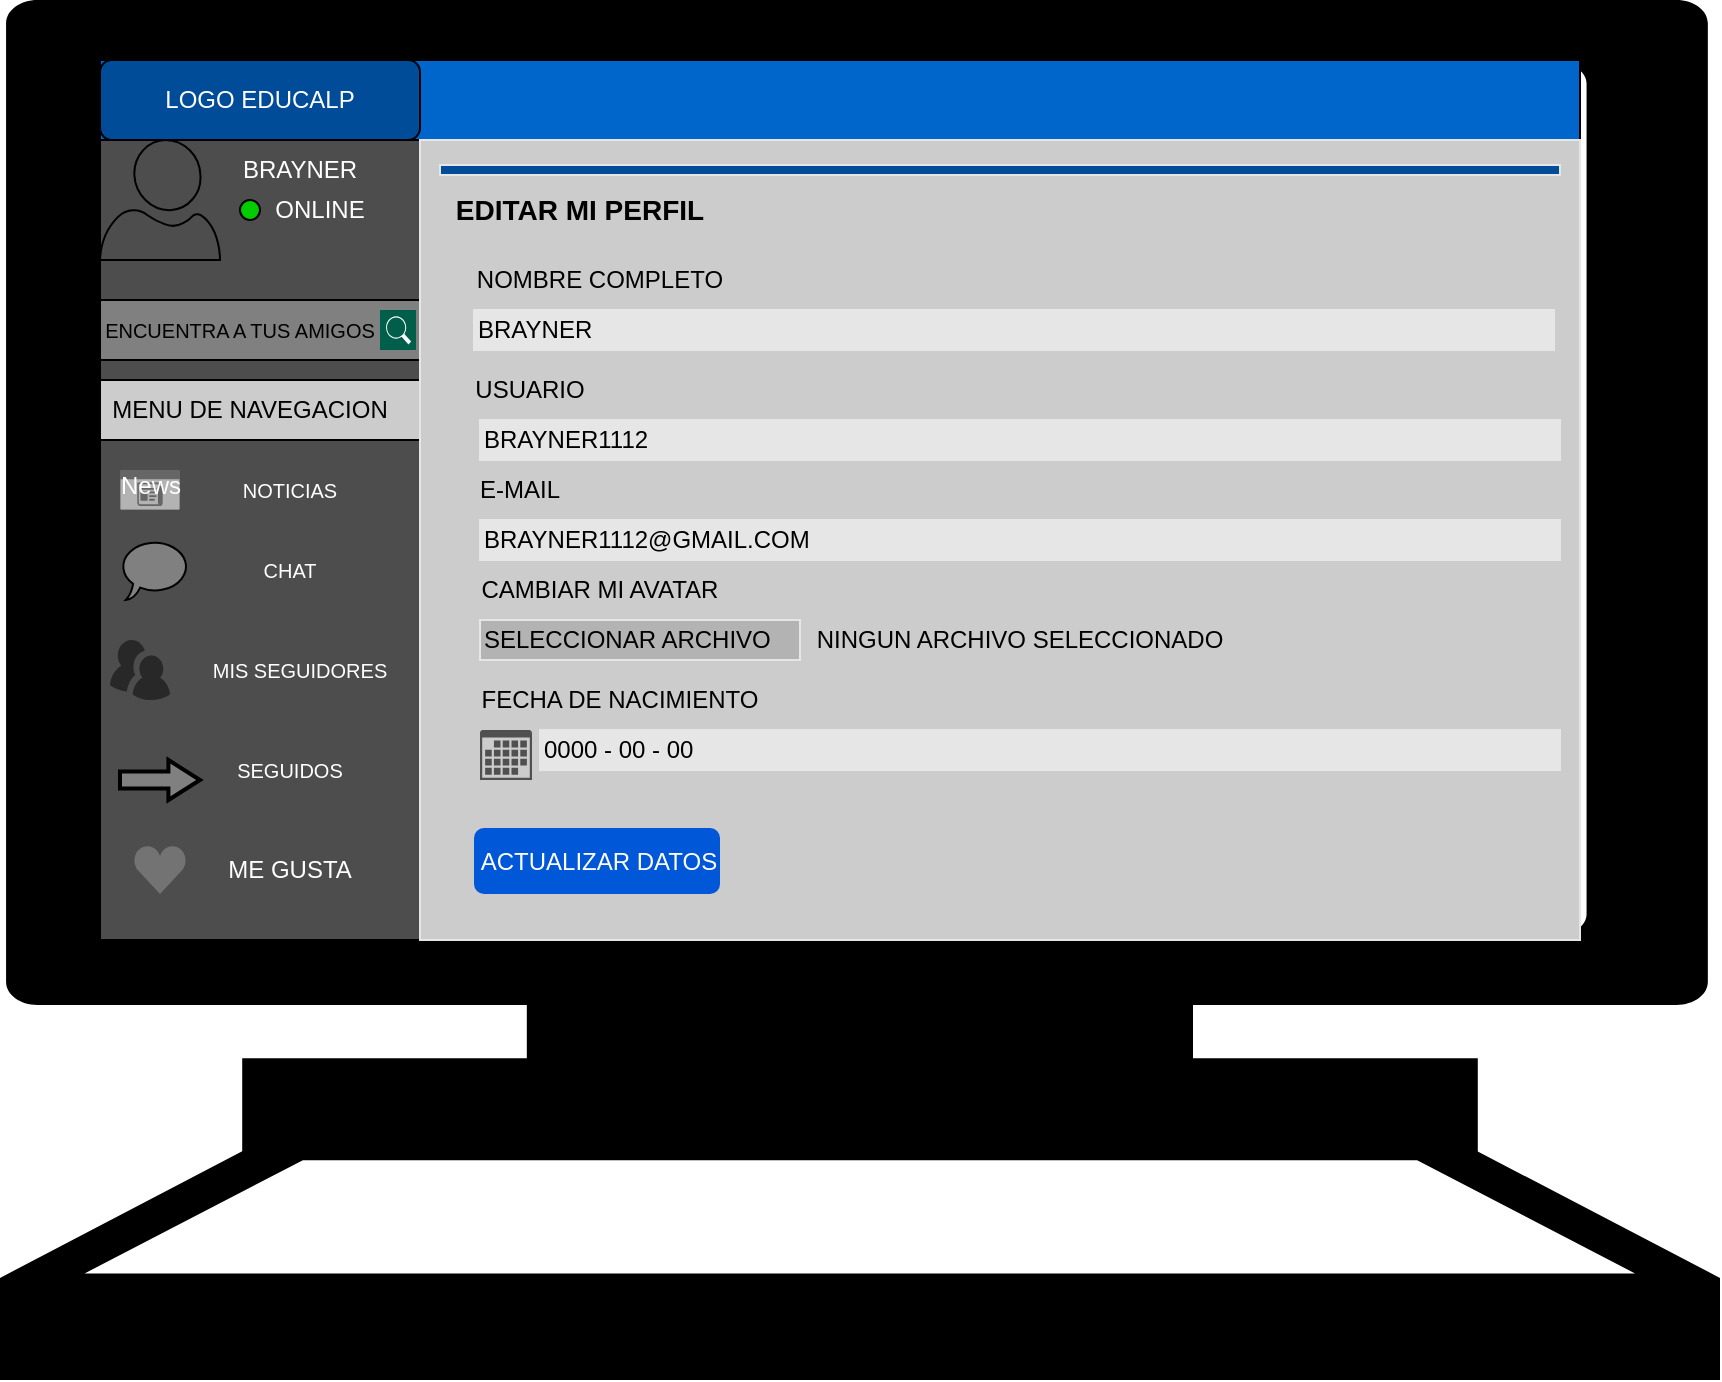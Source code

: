 <mxfile version="16.5.1" type="device"><diagram id="-MkQYho0nQxpqILcDh2S" name="Página-1"><mxGraphModel dx="1342" dy="865" grid="1" gridSize="10" guides="1" tooltips="1" connect="1" arrows="1" fold="1" page="1" pageScale="1" pageWidth="827" pageHeight="1169" math="0" shadow="0"><root><mxCell id="0"/><mxCell id="1" parent="0"/><mxCell id="GzmiCet6Xoat_bmUpvOF-1" value="" style="shape=mxgraph.signs.tech.computer;html=1;pointerEvents=1;fillColor=#000000;strokeColor=none;verticalLabelPosition=bottom;verticalAlign=top;align=center;" parent="1" vertex="1"><mxGeometry x="550" y="50" width="860" height="690" as="geometry"/></mxCell><mxCell id="GzmiCet6Xoat_bmUpvOF-2" value="" style="rounded=0;whiteSpace=wrap;html=1;fillColor=#0066CC;" parent="1" vertex="1"><mxGeometry x="600" y="80" width="740" height="40" as="geometry"/></mxCell><mxCell id="GzmiCet6Xoat_bmUpvOF-3" value="&lt;font color=&quot;#ffffff&quot;&gt;LOGO EDUCALP&lt;/font&gt;" style="rounded=1;whiteSpace=wrap;html=1;fillColor=#004C99;" parent="1" vertex="1"><mxGeometry x="600" y="80" width="160" height="40" as="geometry"/></mxCell><mxCell id="GzmiCet6Xoat_bmUpvOF-4" value="" style="rounded=0;whiteSpace=wrap;html=1;fillColor=#4D4D4D;" parent="1" vertex="1"><mxGeometry x="600" y="120" width="160" height="400" as="geometry"/></mxCell><mxCell id="GzmiCet6Xoat_bmUpvOF-5" value="" style="verticalLabelPosition=bottom;html=1;verticalAlign=top;align=center;strokeColor=rgb(0, 0, 0);fillColor=#4D4D4D;shape=mxgraph.azure.user;fontFamily=Helvetica;fontSize=12;fontColor=rgb(0, 0, 0);" parent="1" vertex="1"><mxGeometry x="600" y="120" width="60" height="60" as="geometry"/></mxCell><mxCell id="GzmiCet6Xoat_bmUpvOF-6" value="&lt;font color=&quot;#ffffff&quot;&gt;BRAYNER&lt;/font&gt;" style="text;html=1;strokeColor=none;fillColor=none;align=center;verticalAlign=middle;whiteSpace=wrap;rounded=0;" parent="1" vertex="1"><mxGeometry x="670" y="120" width="60" height="30" as="geometry"/></mxCell><mxCell id="GzmiCet6Xoat_bmUpvOF-7" value="" style="ellipse;whiteSpace=wrap;html=1;aspect=fixed;fillColor=#00CC00;" parent="1" vertex="1"><mxGeometry x="670" y="150" width="10" height="10" as="geometry"/></mxCell><mxCell id="GzmiCet6Xoat_bmUpvOF-13" value="&lt;font color=&quot;#ffffff&quot;&gt;ONLINE&lt;/font&gt;" style="text;html=1;strokeColor=none;fillColor=none;align=center;verticalAlign=middle;whiteSpace=wrap;rounded=0;" parent="1" vertex="1"><mxGeometry x="680" y="140" width="60" height="30" as="geometry"/></mxCell><mxCell id="GzmiCet6Xoat_bmUpvOF-14" value="" style="rounded=0;whiteSpace=wrap;html=1;fillColor=#808080;" parent="1" vertex="1"><mxGeometry x="600" y="200" width="160" height="30" as="geometry"/></mxCell><mxCell id="GzmiCet6Xoat_bmUpvOF-15" value="&lt;font style=&quot;font-size: 10px&quot;&gt;ENCUENTRA A TUS AMIGOS&lt;/font&gt;" style="text;html=1;strokeColor=none;fillColor=none;align=center;verticalAlign=middle;whiteSpace=wrap;rounded=0;" parent="1" vertex="1"><mxGeometry x="560" y="200" width="220" height="30" as="geometry"/></mxCell><mxCell id="GzmiCet6Xoat_bmUpvOF-16" value="" style="sketch=0;pointerEvents=1;shadow=0;dashed=0;html=1;strokeColor=none;fillColor=#005F4B;labelPosition=center;verticalLabelPosition=bottom;verticalAlign=top;align=center;outlineConnect=0;shape=mxgraph.veeam2.magnifying_glass;fontSize=10;" parent="1" vertex="1"><mxGeometry x="740" y="205" width="18" height="20" as="geometry"/></mxCell><mxCell id="GzmiCet6Xoat_bmUpvOF-17" value="&lt;font color=&quot;#ffffff&quot;&gt;NOTICIAS&lt;/font&gt;" style="text;html=1;strokeColor=none;fillColor=none;align=center;verticalAlign=middle;whiteSpace=wrap;rounded=0;fontSize=10;" parent="1" vertex="1"><mxGeometry x="665" y="280" width="60" height="30" as="geometry"/></mxCell><mxCell id="GzmiCet6Xoat_bmUpvOF-18" value="&lt;font color=&quot;#ffffff&quot;&gt;CHAT&lt;/font&gt;" style="text;html=1;strokeColor=none;fillColor=none;align=center;verticalAlign=middle;whiteSpace=wrap;rounded=0;fontSize=10;" parent="1" vertex="1"><mxGeometry x="665" y="320" width="60" height="30" as="geometry"/></mxCell><mxCell id="GzmiCet6Xoat_bmUpvOF-19" value="&lt;font color=&quot;#ffffff&quot;&gt;MIS SEGUIDORES&lt;/font&gt;" style="text;html=1;strokeColor=none;fillColor=none;align=center;verticalAlign=middle;whiteSpace=wrap;rounded=0;fontSize=10;" parent="1" vertex="1"><mxGeometry x="655" y="370" width="90" height="30" as="geometry"/></mxCell><mxCell id="GzmiCet6Xoat_bmUpvOF-21" value="&lt;font color=&quot;#ffffff&quot;&gt;SEGUIDOS&lt;/font&gt;" style="text;html=1;strokeColor=none;fillColor=none;align=center;verticalAlign=middle;whiteSpace=wrap;rounded=0;fontSize=10;" parent="1" vertex="1"><mxGeometry x="665" y="420" width="60" height="30" as="geometry"/></mxCell><mxCell id="GzmiCet6Xoat_bmUpvOF-22" value="&lt;font style=&quot;font-size: 12px&quot; color=&quot;#ffffff&quot;&gt;ME GUSTA&lt;/font&gt;" style="text;html=1;strokeColor=none;fillColor=none;align=center;verticalAlign=middle;whiteSpace=wrap;rounded=0;fontSize=10;" parent="1" vertex="1"><mxGeometry x="660" y="470" width="70" height="30" as="geometry"/></mxCell><mxCell id="GzmiCet6Xoat_bmUpvOF-23" value="" style="whiteSpace=wrap;html=1;shape=mxgraph.basic.oval_callout;fontSize=10;fillColor=#808080;" parent="1" vertex="1"><mxGeometry x="610" y="320" width="35" height="30" as="geometry"/></mxCell><mxCell id="GzmiCet6Xoat_bmUpvOF-24" value="" style="dashed=0;aspect=fixed;verticalLabelPosition=bottom;verticalAlign=top;align=center;shape=mxgraph.gmdl.heart;strokeColor=none;fillColor=#737373;shadow=0;sketch=0;fontSize=10;" parent="1" vertex="1"><mxGeometry x="616.67" y="473" width="26.67" height="24" as="geometry"/></mxCell><mxCell id="GzmiCet6Xoat_bmUpvOF-28" value="" style="shape=mxgraph.arrows.arrow_right;html=1;verticalLabelPosition=bottom;verticalAlign=top;strokeWidth=2;strokeColor=#000000;fontSize=10;fillColor=#808080;" parent="1" vertex="1"><mxGeometry x="610" y="430" width="40" height="20" as="geometry"/></mxCell><mxCell id="GzmiCet6Xoat_bmUpvOF-29" value="" style="verticalLabelPosition=bottom;sketch=0;html=1;fillColor=#282828;strokeColor=none;verticalAlign=top;pointerEvents=1;align=center;shape=mxgraph.cisco_safe.people_places_things_icons.icon9;fontSize=10;" parent="1" vertex="1"><mxGeometry x="605" y="370" width="30" height="30" as="geometry"/></mxCell><mxCell id="GzmiCet6Xoat_bmUpvOF-30" value="News" style="html=1;strokeColor=none;fillColor=#666666;labelPosition=center;verticalLabelPosition=middle;verticalAlign=top;align=center;fontSize=12;outlineConnect=0;spacingTop=-6;fontColor=#FFFFFF;sketch=0;shape=mxgraph.sitemap.news;" parent="1" vertex="1"><mxGeometry x="610" y="285" width="30" height="20" as="geometry"/></mxCell><mxCell id="GzmiCet6Xoat_bmUpvOF-34" value="" style="rounded=0;whiteSpace=wrap;html=1;fontSize=12;fillColor=#CCCCCC;" parent="1" vertex="1"><mxGeometry x="600" y="240" width="160" height="30" as="geometry"/></mxCell><mxCell id="GzmiCet6Xoat_bmUpvOF-35" value="MENU DE NAVEGACION" style="text;html=1;strokeColor=none;fillColor=none;align=center;verticalAlign=middle;whiteSpace=wrap;rounded=0;fontSize=12;" parent="1" vertex="1"><mxGeometry x="605" y="240" width="140" height="30" as="geometry"/></mxCell><mxCell id="GzmiCet6Xoat_bmUpvOF-37" value="" style="rounded=0;whiteSpace=wrap;html=1;fontSize=12;strokeColor=#E6E6E6;fillColor=#CCCCCC;" parent="1" vertex="1"><mxGeometry x="760" y="120" width="580" height="400" as="geometry"/></mxCell><mxCell id="GzmiCet6Xoat_bmUpvOF-38" value="" style="rounded=0;whiteSpace=wrap;html=1;fontSize=12;strokeColor=#E6E6E6;fillColor=#004C99;" parent="1" vertex="1"><mxGeometry x="770" y="132.5" width="560" height="5" as="geometry"/></mxCell><mxCell id="GzmiCet6Xoat_bmUpvOF-39" value="&lt;font style=&quot;font-size: 14px&quot;&gt;&lt;b&gt;EDITAR MI PERFIL&lt;/b&gt;&lt;/font&gt;" style="text;html=1;strokeColor=none;fillColor=none;align=center;verticalAlign=middle;whiteSpace=wrap;rounded=0;fontSize=12;" parent="1" vertex="1"><mxGeometry x="770" y="140" width="140" height="30" as="geometry"/></mxCell><mxCell id="GzmiCet6Xoat_bmUpvOF-40" value="NOMBRE COMPLETO" style="text;html=1;strokeColor=none;fillColor=none;align=center;verticalAlign=middle;whiteSpace=wrap;rounded=0;fontSize=12;" parent="1" vertex="1"><mxGeometry x="780" y="175" width="140" height="30" as="geometry"/></mxCell><mxCell id="GzmiCet6Xoat_bmUpvOF-41" value="BRAYNER" style="rounded=0;whiteSpace=wrap;html=1;fontSize=12;strokeColor=#E6E6E6;fillColor=#E6E6E6;align=left;" parent="1" vertex="1"><mxGeometry x="787" y="205" width="540" height="20" as="geometry"/></mxCell><mxCell id="GzmiCet6Xoat_bmUpvOF-45" value="USUARIO" style="text;html=1;strokeColor=none;fillColor=none;align=center;verticalAlign=middle;whiteSpace=wrap;rounded=0;fontSize=12;" parent="1" vertex="1"><mxGeometry x="745" y="230" width="140" height="30" as="geometry"/></mxCell><mxCell id="GzmiCet6Xoat_bmUpvOF-46" value="BRAYNER1112" style="rounded=0;whiteSpace=wrap;html=1;fontSize=12;strokeColor=#E6E6E6;fillColor=#E6E6E6;align=left;" parent="1" vertex="1"><mxGeometry x="790" y="260" width="540" height="20" as="geometry"/></mxCell><mxCell id="GzmiCet6Xoat_bmUpvOF-47" value="E-MAIL" style="text;html=1;strokeColor=none;fillColor=none;align=center;verticalAlign=middle;whiteSpace=wrap;rounded=0;fontSize=12;" parent="1" vertex="1"><mxGeometry x="740" y="280" width="140" height="30" as="geometry"/></mxCell><mxCell id="GzmiCet6Xoat_bmUpvOF-48" value="BRAYNER1112@GMAIL.COM" style="rounded=0;whiteSpace=wrap;html=1;fontSize=12;strokeColor=#E6E6E6;fillColor=#E6E6E6;align=left;" parent="1" vertex="1"><mxGeometry x="790" y="310" width="540" height="20" as="geometry"/></mxCell><mxCell id="GzmiCet6Xoat_bmUpvOF-49" value="CAMBIAR MI AVATAR" style="text;html=1;strokeColor=none;fillColor=none;align=center;verticalAlign=middle;whiteSpace=wrap;rounded=0;fontSize=12;" parent="1" vertex="1"><mxGeometry x="780" y="330" width="140" height="30" as="geometry"/></mxCell><mxCell id="GzmiCet6Xoat_bmUpvOF-50" value="SELECCIONAR ARCHIVO" style="rounded=0;whiteSpace=wrap;html=1;fontSize=12;strokeColor=#E6E6E6;fillColor=#B3B3B3;align=left;" parent="1" vertex="1"><mxGeometry x="790" y="360" width="160" height="20" as="geometry"/></mxCell><mxCell id="GzmiCet6Xoat_bmUpvOF-51" value="NINGUN ARCHIVO SELECCIONADO" style="text;html=1;strokeColor=none;fillColor=none;align=center;verticalAlign=middle;whiteSpace=wrap;rounded=0;fontSize=12;" parent="1" vertex="1"><mxGeometry x="950" y="355" width="220" height="30" as="geometry"/></mxCell><mxCell id="GzmiCet6Xoat_bmUpvOF-54" value="FECHA DE NACIMIENTO" style="text;html=1;strokeColor=none;fillColor=none;align=center;verticalAlign=middle;whiteSpace=wrap;rounded=0;fontSize=12;" parent="1" vertex="1"><mxGeometry x="780" y="385" width="160" height="30" as="geometry"/></mxCell><mxCell id="GzmiCet6Xoat_bmUpvOF-55" value="0000 - 00 - 00" style="rounded=0;whiteSpace=wrap;html=1;fontSize=12;strokeColor=#E6E6E6;fillColor=#E6E6E6;align=left;" parent="1" vertex="1"><mxGeometry x="820" y="415" width="510" height="20" as="geometry"/></mxCell><mxCell id="GzmiCet6Xoat_bmUpvOF-56" value="" style="sketch=0;pointerEvents=1;shadow=0;dashed=0;html=1;strokeColor=none;fillColor=#505050;labelPosition=center;verticalLabelPosition=bottom;verticalAlign=top;outlineConnect=0;align=center;shape=mxgraph.office.concepts.calendar;fontSize=12;" parent="1" vertex="1"><mxGeometry x="790" y="415" width="26" height="25" as="geometry"/></mxCell><mxCell id="GzmiCet6Xoat_bmUpvOF-57" value="ACTUALIZAR DATOS" style="rounded=1;fillColor=#0057D8;strokeColor=none;html=1;fontColor=#ffffff;align=center;verticalAlign=middle;fontStyle=0;fontSize=12;sketch=0;" parent="1" vertex="1"><mxGeometry x="787" y="464" width="123" height="33" as="geometry"/></mxCell></root></mxGraphModel></diagram></mxfile>